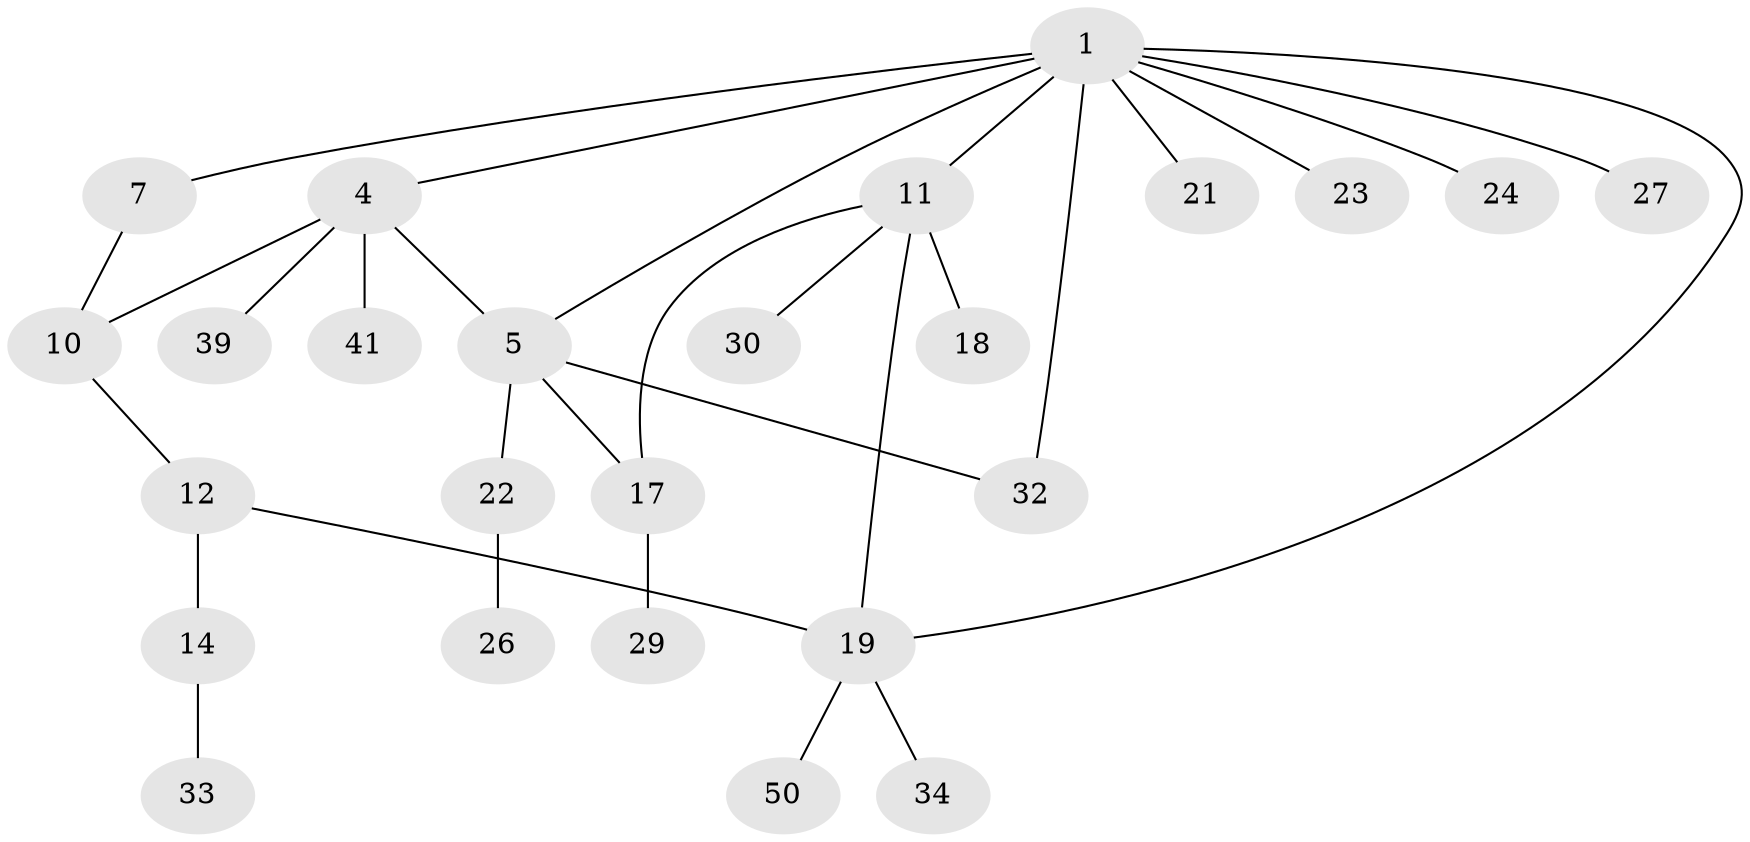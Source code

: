 // original degree distribution, {3: 0.18, 5: 0.1, 4: 0.06, 6: 0.04, 2: 0.26, 1: 0.36}
// Generated by graph-tools (version 1.1) at 2025/13/03/09/25 04:13:29]
// undirected, 25 vertices, 30 edges
graph export_dot {
graph [start="1"]
  node [color=gray90,style=filled];
  1 [super="+6+2"];
  4 [super="+9"];
  5 [super="+43+8"];
  7;
  10 [super="+37+44"];
  11 [super="+16"];
  12 [super="+46+35"];
  14 [super="+25"];
  17 [super="+20"];
  18 [super="+31"];
  19;
  21 [super="+40"];
  22 [super="+42"];
  23;
  24;
  26;
  27;
  29 [super="+36"];
  30;
  32 [super="+38"];
  33 [super="+47"];
  34;
  39;
  41;
  50;
  1 -- 4;
  1 -- 32 [weight=2];
  1 -- 7;
  1 -- 5;
  1 -- 11 [weight=2];
  1 -- 19;
  1 -- 21;
  1 -- 23;
  1 -- 24;
  1 -- 27;
  4 -- 10;
  4 -- 41;
  4 -- 39;
  4 -- 5;
  5 -- 22 [weight=2];
  5 -- 17;
  5 -- 32 [weight=2];
  7 -- 10;
  10 -- 12;
  11 -- 18;
  11 -- 30;
  11 -- 19;
  11 -- 17;
  12 -- 14;
  12 -- 19;
  14 -- 33;
  17 -- 29;
  19 -- 34;
  19 -- 50;
  22 -- 26;
}

